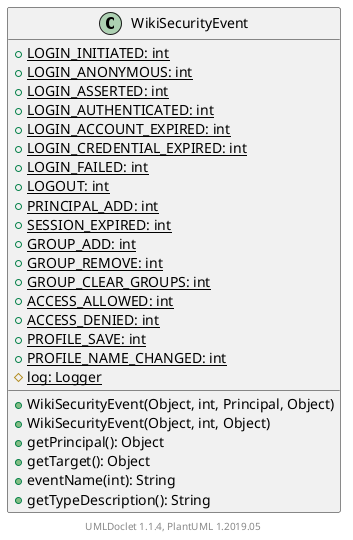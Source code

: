@startuml

    class WikiSecurityEvent [[WikiSecurityEvent.html]] {
        {static} +LOGIN_INITIATED: int
        {static} +LOGIN_ANONYMOUS: int
        {static} +LOGIN_ASSERTED: int
        {static} +LOGIN_AUTHENTICATED: int
        {static} +LOGIN_ACCOUNT_EXPIRED: int
        {static} +LOGIN_CREDENTIAL_EXPIRED: int
        {static} +LOGIN_FAILED: int
        {static} +LOGOUT: int
        {static} +PRINCIPAL_ADD: int
        {static} +SESSION_EXPIRED: int
        {static} +GROUP_ADD: int
        {static} +GROUP_REMOVE: int
        {static} +GROUP_CLEAR_GROUPS: int
        {static} +ACCESS_ALLOWED: int
        {static} +ACCESS_DENIED: int
        {static} +PROFILE_SAVE: int
        {static} +PROFILE_NAME_CHANGED: int
        {static} #log: Logger
        +WikiSecurityEvent(Object, int, Principal, Object)
        +WikiSecurityEvent(Object, int, Object)
        +getPrincipal(): Object
        +getTarget(): Object
        +eventName(int): String
        +getTypeDescription(): String
    }


    center footer UMLDoclet 1.1.4, PlantUML 1.2019.05
@enduml
